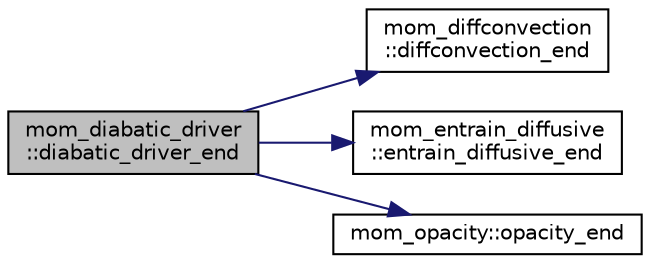 digraph "mom_diabatic_driver::diabatic_driver_end"
{
 // INTERACTIVE_SVG=YES
  edge [fontname="Helvetica",fontsize="10",labelfontname="Helvetica",labelfontsize="10"];
  node [fontname="Helvetica",fontsize="10",shape=record];
  rankdir="LR";
  Node79 [label="mom_diabatic_driver\l::diabatic_driver_end",height=0.2,width=0.4,color="black", fillcolor="grey75", style="filled", fontcolor="black"];
  Node79 -> Node80 [color="midnightblue",fontsize="10",style="solid",fontname="Helvetica"];
  Node80 [label="mom_diffconvection\l::diffconvection_end",height=0.2,width=0.4,color="black", fillcolor="white", style="filled",URL="$namespacemom__diffconvection.html#a2e5f3122de47a0de9b88dbbb6866e17c"];
  Node79 -> Node81 [color="midnightblue",fontsize="10",style="solid",fontname="Helvetica"];
  Node81 [label="mom_entrain_diffusive\l::entrain_diffusive_end",height=0.2,width=0.4,color="black", fillcolor="white", style="filled",URL="$namespacemom__entrain__diffusive.html#a0e71b47abe1e1889f4b687139615ca14"];
  Node79 -> Node82 [color="midnightblue",fontsize="10",style="solid",fontname="Helvetica"];
  Node82 [label="mom_opacity::opacity_end",height=0.2,width=0.4,color="black", fillcolor="white", style="filled",URL="$namespacemom__opacity.html#ab5c0caabbf8a806a95bcc416da673841"];
}
